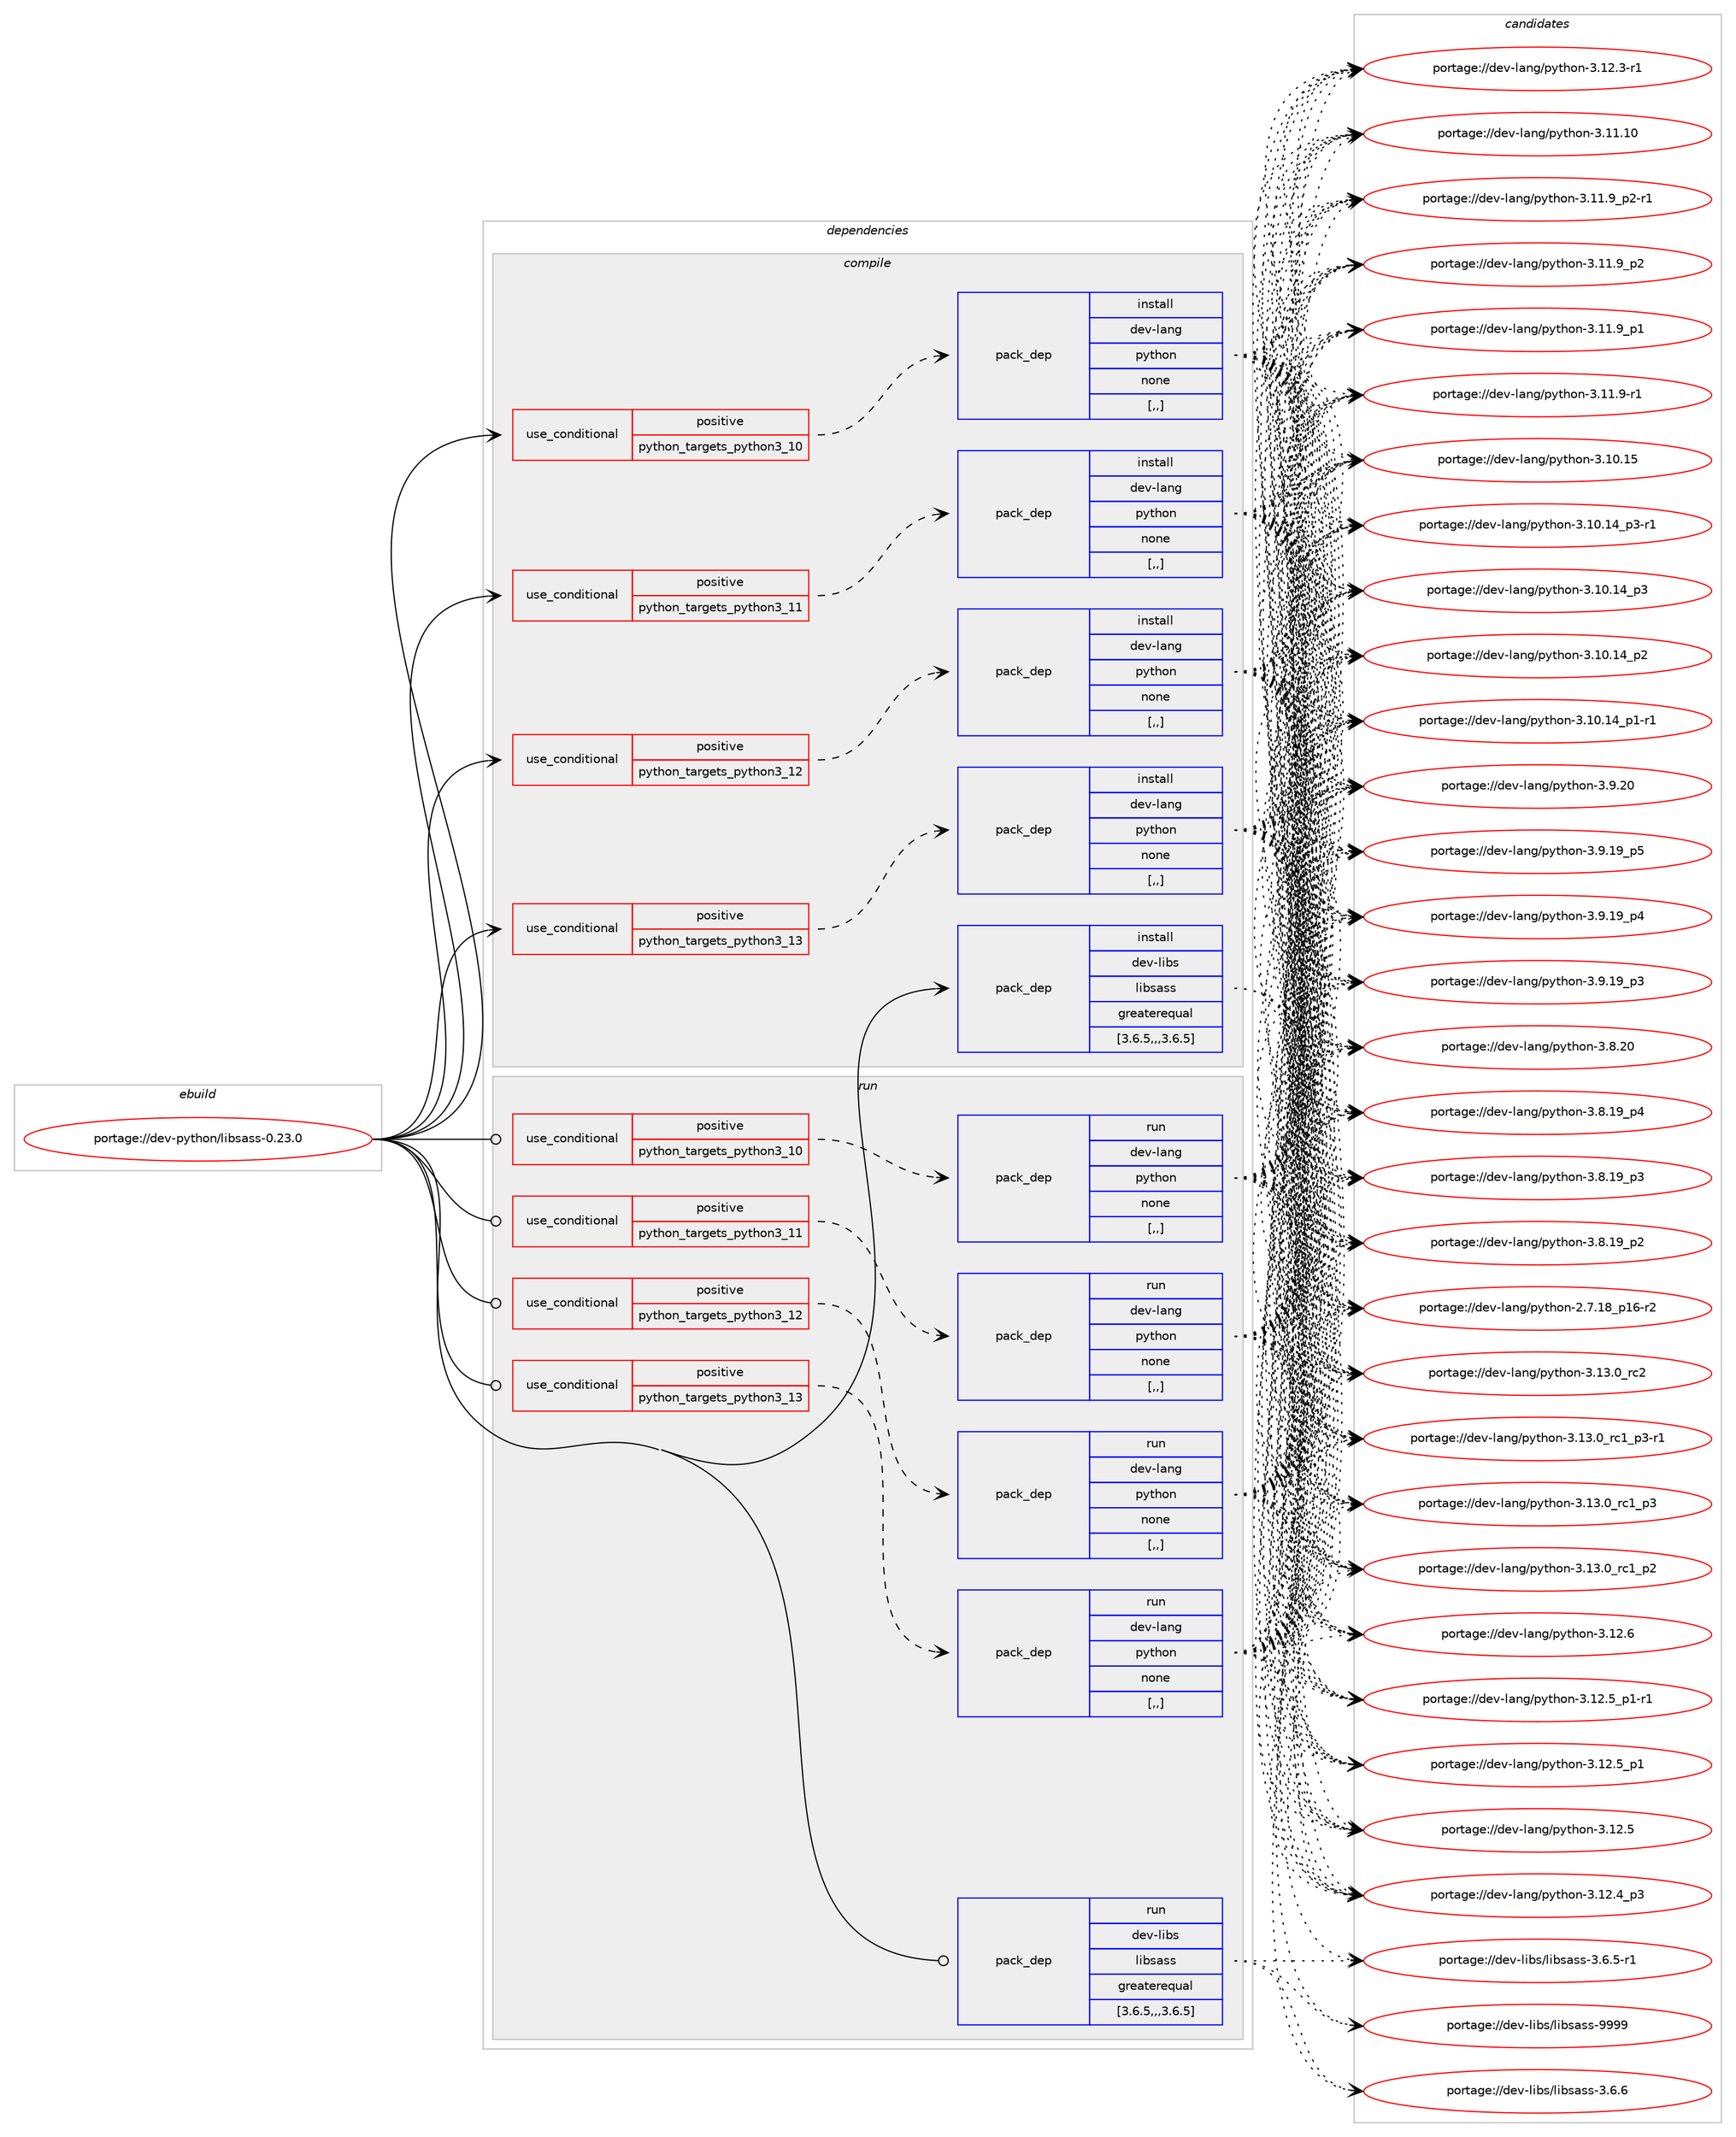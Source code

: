 digraph prolog {

# *************
# Graph options
# *************

newrank=true;
concentrate=true;
compound=true;
graph [rankdir=LR,fontname=Helvetica,fontsize=10,ranksep=1.5];#, ranksep=2.5, nodesep=0.2];
edge  [arrowhead=vee];
node  [fontname=Helvetica,fontsize=10];

# **********
# The ebuild
# **********

subgraph cluster_leftcol {
color=gray;
label=<<i>ebuild</i>>;
id [label="portage://dev-python/libsass-0.23.0", color=red, width=4, href="../dev-python/libsass-0.23.0.svg"];
}

# ****************
# The dependencies
# ****************

subgraph cluster_midcol {
color=gray;
label=<<i>dependencies</i>>;
subgraph cluster_compile {
fillcolor="#eeeeee";
style=filled;
label=<<i>compile</i>>;
subgraph cond164585 {
dependency644291 [label=<<TABLE BORDER="0" CELLBORDER="1" CELLSPACING="0" CELLPADDING="4"><TR><TD ROWSPAN="3" CELLPADDING="10">use_conditional</TD></TR><TR><TD>positive</TD></TR><TR><TD>python_targets_python3_10</TD></TR></TABLE>>, shape=none, color=red];
subgraph pack474887 {
dependency644292 [label=<<TABLE BORDER="0" CELLBORDER="1" CELLSPACING="0" CELLPADDING="4" WIDTH="220"><TR><TD ROWSPAN="6" CELLPADDING="30">pack_dep</TD></TR><TR><TD WIDTH="110">install</TD></TR><TR><TD>dev-lang</TD></TR><TR><TD>python</TD></TR><TR><TD>none</TD></TR><TR><TD>[,,]</TD></TR></TABLE>>, shape=none, color=blue];
}
dependency644291:e -> dependency644292:w [weight=20,style="dashed",arrowhead="vee"];
}
id:e -> dependency644291:w [weight=20,style="solid",arrowhead="vee"];
subgraph cond164586 {
dependency644293 [label=<<TABLE BORDER="0" CELLBORDER="1" CELLSPACING="0" CELLPADDING="4"><TR><TD ROWSPAN="3" CELLPADDING="10">use_conditional</TD></TR><TR><TD>positive</TD></TR><TR><TD>python_targets_python3_11</TD></TR></TABLE>>, shape=none, color=red];
subgraph pack474888 {
dependency644294 [label=<<TABLE BORDER="0" CELLBORDER="1" CELLSPACING="0" CELLPADDING="4" WIDTH="220"><TR><TD ROWSPAN="6" CELLPADDING="30">pack_dep</TD></TR><TR><TD WIDTH="110">install</TD></TR><TR><TD>dev-lang</TD></TR><TR><TD>python</TD></TR><TR><TD>none</TD></TR><TR><TD>[,,]</TD></TR></TABLE>>, shape=none, color=blue];
}
dependency644293:e -> dependency644294:w [weight=20,style="dashed",arrowhead="vee"];
}
id:e -> dependency644293:w [weight=20,style="solid",arrowhead="vee"];
subgraph cond164587 {
dependency644295 [label=<<TABLE BORDER="0" CELLBORDER="1" CELLSPACING="0" CELLPADDING="4"><TR><TD ROWSPAN="3" CELLPADDING="10">use_conditional</TD></TR><TR><TD>positive</TD></TR><TR><TD>python_targets_python3_12</TD></TR></TABLE>>, shape=none, color=red];
subgraph pack474889 {
dependency644296 [label=<<TABLE BORDER="0" CELLBORDER="1" CELLSPACING="0" CELLPADDING="4" WIDTH="220"><TR><TD ROWSPAN="6" CELLPADDING="30">pack_dep</TD></TR><TR><TD WIDTH="110">install</TD></TR><TR><TD>dev-lang</TD></TR><TR><TD>python</TD></TR><TR><TD>none</TD></TR><TR><TD>[,,]</TD></TR></TABLE>>, shape=none, color=blue];
}
dependency644295:e -> dependency644296:w [weight=20,style="dashed",arrowhead="vee"];
}
id:e -> dependency644295:w [weight=20,style="solid",arrowhead="vee"];
subgraph cond164588 {
dependency644297 [label=<<TABLE BORDER="0" CELLBORDER="1" CELLSPACING="0" CELLPADDING="4"><TR><TD ROWSPAN="3" CELLPADDING="10">use_conditional</TD></TR><TR><TD>positive</TD></TR><TR><TD>python_targets_python3_13</TD></TR></TABLE>>, shape=none, color=red];
subgraph pack474890 {
dependency644298 [label=<<TABLE BORDER="0" CELLBORDER="1" CELLSPACING="0" CELLPADDING="4" WIDTH="220"><TR><TD ROWSPAN="6" CELLPADDING="30">pack_dep</TD></TR><TR><TD WIDTH="110">install</TD></TR><TR><TD>dev-lang</TD></TR><TR><TD>python</TD></TR><TR><TD>none</TD></TR><TR><TD>[,,]</TD></TR></TABLE>>, shape=none, color=blue];
}
dependency644297:e -> dependency644298:w [weight=20,style="dashed",arrowhead="vee"];
}
id:e -> dependency644297:w [weight=20,style="solid",arrowhead="vee"];
subgraph pack474891 {
dependency644299 [label=<<TABLE BORDER="0" CELLBORDER="1" CELLSPACING="0" CELLPADDING="4" WIDTH="220"><TR><TD ROWSPAN="6" CELLPADDING="30">pack_dep</TD></TR><TR><TD WIDTH="110">install</TD></TR><TR><TD>dev-libs</TD></TR><TR><TD>libsass</TD></TR><TR><TD>greaterequal</TD></TR><TR><TD>[3.6.5,,,3.6.5]</TD></TR></TABLE>>, shape=none, color=blue];
}
id:e -> dependency644299:w [weight=20,style="solid",arrowhead="vee"];
}
subgraph cluster_compileandrun {
fillcolor="#eeeeee";
style=filled;
label=<<i>compile and run</i>>;
}
subgraph cluster_run {
fillcolor="#eeeeee";
style=filled;
label=<<i>run</i>>;
subgraph cond164589 {
dependency644300 [label=<<TABLE BORDER="0" CELLBORDER="1" CELLSPACING="0" CELLPADDING="4"><TR><TD ROWSPAN="3" CELLPADDING="10">use_conditional</TD></TR><TR><TD>positive</TD></TR><TR><TD>python_targets_python3_10</TD></TR></TABLE>>, shape=none, color=red];
subgraph pack474892 {
dependency644301 [label=<<TABLE BORDER="0" CELLBORDER="1" CELLSPACING="0" CELLPADDING="4" WIDTH="220"><TR><TD ROWSPAN="6" CELLPADDING="30">pack_dep</TD></TR><TR><TD WIDTH="110">run</TD></TR><TR><TD>dev-lang</TD></TR><TR><TD>python</TD></TR><TR><TD>none</TD></TR><TR><TD>[,,]</TD></TR></TABLE>>, shape=none, color=blue];
}
dependency644300:e -> dependency644301:w [weight=20,style="dashed",arrowhead="vee"];
}
id:e -> dependency644300:w [weight=20,style="solid",arrowhead="odot"];
subgraph cond164590 {
dependency644302 [label=<<TABLE BORDER="0" CELLBORDER="1" CELLSPACING="0" CELLPADDING="4"><TR><TD ROWSPAN="3" CELLPADDING="10">use_conditional</TD></TR><TR><TD>positive</TD></TR><TR><TD>python_targets_python3_11</TD></TR></TABLE>>, shape=none, color=red];
subgraph pack474893 {
dependency644303 [label=<<TABLE BORDER="0" CELLBORDER="1" CELLSPACING="0" CELLPADDING="4" WIDTH="220"><TR><TD ROWSPAN="6" CELLPADDING="30">pack_dep</TD></TR><TR><TD WIDTH="110">run</TD></TR><TR><TD>dev-lang</TD></TR><TR><TD>python</TD></TR><TR><TD>none</TD></TR><TR><TD>[,,]</TD></TR></TABLE>>, shape=none, color=blue];
}
dependency644302:e -> dependency644303:w [weight=20,style="dashed",arrowhead="vee"];
}
id:e -> dependency644302:w [weight=20,style="solid",arrowhead="odot"];
subgraph cond164591 {
dependency644304 [label=<<TABLE BORDER="0" CELLBORDER="1" CELLSPACING="0" CELLPADDING="4"><TR><TD ROWSPAN="3" CELLPADDING="10">use_conditional</TD></TR><TR><TD>positive</TD></TR><TR><TD>python_targets_python3_12</TD></TR></TABLE>>, shape=none, color=red];
subgraph pack474894 {
dependency644305 [label=<<TABLE BORDER="0" CELLBORDER="1" CELLSPACING="0" CELLPADDING="4" WIDTH="220"><TR><TD ROWSPAN="6" CELLPADDING="30">pack_dep</TD></TR><TR><TD WIDTH="110">run</TD></TR><TR><TD>dev-lang</TD></TR><TR><TD>python</TD></TR><TR><TD>none</TD></TR><TR><TD>[,,]</TD></TR></TABLE>>, shape=none, color=blue];
}
dependency644304:e -> dependency644305:w [weight=20,style="dashed",arrowhead="vee"];
}
id:e -> dependency644304:w [weight=20,style="solid",arrowhead="odot"];
subgraph cond164592 {
dependency644306 [label=<<TABLE BORDER="0" CELLBORDER="1" CELLSPACING="0" CELLPADDING="4"><TR><TD ROWSPAN="3" CELLPADDING="10">use_conditional</TD></TR><TR><TD>positive</TD></TR><TR><TD>python_targets_python3_13</TD></TR></TABLE>>, shape=none, color=red];
subgraph pack474895 {
dependency644307 [label=<<TABLE BORDER="0" CELLBORDER="1" CELLSPACING="0" CELLPADDING="4" WIDTH="220"><TR><TD ROWSPAN="6" CELLPADDING="30">pack_dep</TD></TR><TR><TD WIDTH="110">run</TD></TR><TR><TD>dev-lang</TD></TR><TR><TD>python</TD></TR><TR><TD>none</TD></TR><TR><TD>[,,]</TD></TR></TABLE>>, shape=none, color=blue];
}
dependency644306:e -> dependency644307:w [weight=20,style="dashed",arrowhead="vee"];
}
id:e -> dependency644306:w [weight=20,style="solid",arrowhead="odot"];
subgraph pack474896 {
dependency644308 [label=<<TABLE BORDER="0" CELLBORDER="1" CELLSPACING="0" CELLPADDING="4" WIDTH="220"><TR><TD ROWSPAN="6" CELLPADDING="30">pack_dep</TD></TR><TR><TD WIDTH="110">run</TD></TR><TR><TD>dev-libs</TD></TR><TR><TD>libsass</TD></TR><TR><TD>greaterequal</TD></TR><TR><TD>[3.6.5,,,3.6.5]</TD></TR></TABLE>>, shape=none, color=blue];
}
id:e -> dependency644308:w [weight=20,style="solid",arrowhead="odot"];
}
}

# **************
# The candidates
# **************

subgraph cluster_choices {
rank=same;
color=gray;
label=<<i>candidates</i>>;

subgraph choice474887 {
color=black;
nodesep=1;
choice10010111845108971101034711212111610411111045514649514648951149950 [label="portage://dev-lang/python-3.13.0_rc2", color=red, width=4,href="../dev-lang/python-3.13.0_rc2.svg"];
choice1001011184510897110103471121211161041111104551464951464895114994995112514511449 [label="portage://dev-lang/python-3.13.0_rc1_p3-r1", color=red, width=4,href="../dev-lang/python-3.13.0_rc1_p3-r1.svg"];
choice100101118451089711010347112121116104111110455146495146489511499499511251 [label="portage://dev-lang/python-3.13.0_rc1_p3", color=red, width=4,href="../dev-lang/python-3.13.0_rc1_p3.svg"];
choice100101118451089711010347112121116104111110455146495146489511499499511250 [label="portage://dev-lang/python-3.13.0_rc1_p2", color=red, width=4,href="../dev-lang/python-3.13.0_rc1_p2.svg"];
choice10010111845108971101034711212111610411111045514649504654 [label="portage://dev-lang/python-3.12.6", color=red, width=4,href="../dev-lang/python-3.12.6.svg"];
choice1001011184510897110103471121211161041111104551464950465395112494511449 [label="portage://dev-lang/python-3.12.5_p1-r1", color=red, width=4,href="../dev-lang/python-3.12.5_p1-r1.svg"];
choice100101118451089711010347112121116104111110455146495046539511249 [label="portage://dev-lang/python-3.12.5_p1", color=red, width=4,href="../dev-lang/python-3.12.5_p1.svg"];
choice10010111845108971101034711212111610411111045514649504653 [label="portage://dev-lang/python-3.12.5", color=red, width=4,href="../dev-lang/python-3.12.5.svg"];
choice100101118451089711010347112121116104111110455146495046529511251 [label="portage://dev-lang/python-3.12.4_p3", color=red, width=4,href="../dev-lang/python-3.12.4_p3.svg"];
choice100101118451089711010347112121116104111110455146495046514511449 [label="portage://dev-lang/python-3.12.3-r1", color=red, width=4,href="../dev-lang/python-3.12.3-r1.svg"];
choice1001011184510897110103471121211161041111104551464949464948 [label="portage://dev-lang/python-3.11.10", color=red, width=4,href="../dev-lang/python-3.11.10.svg"];
choice1001011184510897110103471121211161041111104551464949465795112504511449 [label="portage://dev-lang/python-3.11.9_p2-r1", color=red, width=4,href="../dev-lang/python-3.11.9_p2-r1.svg"];
choice100101118451089711010347112121116104111110455146494946579511250 [label="portage://dev-lang/python-3.11.9_p2", color=red, width=4,href="../dev-lang/python-3.11.9_p2.svg"];
choice100101118451089711010347112121116104111110455146494946579511249 [label="portage://dev-lang/python-3.11.9_p1", color=red, width=4,href="../dev-lang/python-3.11.9_p1.svg"];
choice100101118451089711010347112121116104111110455146494946574511449 [label="portage://dev-lang/python-3.11.9-r1", color=red, width=4,href="../dev-lang/python-3.11.9-r1.svg"];
choice1001011184510897110103471121211161041111104551464948464953 [label="portage://dev-lang/python-3.10.15", color=red, width=4,href="../dev-lang/python-3.10.15.svg"];
choice100101118451089711010347112121116104111110455146494846495295112514511449 [label="portage://dev-lang/python-3.10.14_p3-r1", color=red, width=4,href="../dev-lang/python-3.10.14_p3-r1.svg"];
choice10010111845108971101034711212111610411111045514649484649529511251 [label="portage://dev-lang/python-3.10.14_p3", color=red, width=4,href="../dev-lang/python-3.10.14_p3.svg"];
choice10010111845108971101034711212111610411111045514649484649529511250 [label="portage://dev-lang/python-3.10.14_p2", color=red, width=4,href="../dev-lang/python-3.10.14_p2.svg"];
choice100101118451089711010347112121116104111110455146494846495295112494511449 [label="portage://dev-lang/python-3.10.14_p1-r1", color=red, width=4,href="../dev-lang/python-3.10.14_p1-r1.svg"];
choice10010111845108971101034711212111610411111045514657465048 [label="portage://dev-lang/python-3.9.20", color=red, width=4,href="../dev-lang/python-3.9.20.svg"];
choice100101118451089711010347112121116104111110455146574649579511253 [label="portage://dev-lang/python-3.9.19_p5", color=red, width=4,href="../dev-lang/python-3.9.19_p5.svg"];
choice100101118451089711010347112121116104111110455146574649579511252 [label="portage://dev-lang/python-3.9.19_p4", color=red, width=4,href="../dev-lang/python-3.9.19_p4.svg"];
choice100101118451089711010347112121116104111110455146574649579511251 [label="portage://dev-lang/python-3.9.19_p3", color=red, width=4,href="../dev-lang/python-3.9.19_p3.svg"];
choice10010111845108971101034711212111610411111045514656465048 [label="portage://dev-lang/python-3.8.20", color=red, width=4,href="../dev-lang/python-3.8.20.svg"];
choice100101118451089711010347112121116104111110455146564649579511252 [label="portage://dev-lang/python-3.8.19_p4", color=red, width=4,href="../dev-lang/python-3.8.19_p4.svg"];
choice100101118451089711010347112121116104111110455146564649579511251 [label="portage://dev-lang/python-3.8.19_p3", color=red, width=4,href="../dev-lang/python-3.8.19_p3.svg"];
choice100101118451089711010347112121116104111110455146564649579511250 [label="portage://dev-lang/python-3.8.19_p2", color=red, width=4,href="../dev-lang/python-3.8.19_p2.svg"];
choice100101118451089711010347112121116104111110455046554649569511249544511450 [label="portage://dev-lang/python-2.7.18_p16-r2", color=red, width=4,href="../dev-lang/python-2.7.18_p16-r2.svg"];
dependency644292:e -> choice10010111845108971101034711212111610411111045514649514648951149950:w [style=dotted,weight="100"];
dependency644292:e -> choice1001011184510897110103471121211161041111104551464951464895114994995112514511449:w [style=dotted,weight="100"];
dependency644292:e -> choice100101118451089711010347112121116104111110455146495146489511499499511251:w [style=dotted,weight="100"];
dependency644292:e -> choice100101118451089711010347112121116104111110455146495146489511499499511250:w [style=dotted,weight="100"];
dependency644292:e -> choice10010111845108971101034711212111610411111045514649504654:w [style=dotted,weight="100"];
dependency644292:e -> choice1001011184510897110103471121211161041111104551464950465395112494511449:w [style=dotted,weight="100"];
dependency644292:e -> choice100101118451089711010347112121116104111110455146495046539511249:w [style=dotted,weight="100"];
dependency644292:e -> choice10010111845108971101034711212111610411111045514649504653:w [style=dotted,weight="100"];
dependency644292:e -> choice100101118451089711010347112121116104111110455146495046529511251:w [style=dotted,weight="100"];
dependency644292:e -> choice100101118451089711010347112121116104111110455146495046514511449:w [style=dotted,weight="100"];
dependency644292:e -> choice1001011184510897110103471121211161041111104551464949464948:w [style=dotted,weight="100"];
dependency644292:e -> choice1001011184510897110103471121211161041111104551464949465795112504511449:w [style=dotted,weight="100"];
dependency644292:e -> choice100101118451089711010347112121116104111110455146494946579511250:w [style=dotted,weight="100"];
dependency644292:e -> choice100101118451089711010347112121116104111110455146494946579511249:w [style=dotted,weight="100"];
dependency644292:e -> choice100101118451089711010347112121116104111110455146494946574511449:w [style=dotted,weight="100"];
dependency644292:e -> choice1001011184510897110103471121211161041111104551464948464953:w [style=dotted,weight="100"];
dependency644292:e -> choice100101118451089711010347112121116104111110455146494846495295112514511449:w [style=dotted,weight="100"];
dependency644292:e -> choice10010111845108971101034711212111610411111045514649484649529511251:w [style=dotted,weight="100"];
dependency644292:e -> choice10010111845108971101034711212111610411111045514649484649529511250:w [style=dotted,weight="100"];
dependency644292:e -> choice100101118451089711010347112121116104111110455146494846495295112494511449:w [style=dotted,weight="100"];
dependency644292:e -> choice10010111845108971101034711212111610411111045514657465048:w [style=dotted,weight="100"];
dependency644292:e -> choice100101118451089711010347112121116104111110455146574649579511253:w [style=dotted,weight="100"];
dependency644292:e -> choice100101118451089711010347112121116104111110455146574649579511252:w [style=dotted,weight="100"];
dependency644292:e -> choice100101118451089711010347112121116104111110455146574649579511251:w [style=dotted,weight="100"];
dependency644292:e -> choice10010111845108971101034711212111610411111045514656465048:w [style=dotted,weight="100"];
dependency644292:e -> choice100101118451089711010347112121116104111110455146564649579511252:w [style=dotted,weight="100"];
dependency644292:e -> choice100101118451089711010347112121116104111110455146564649579511251:w [style=dotted,weight="100"];
dependency644292:e -> choice100101118451089711010347112121116104111110455146564649579511250:w [style=dotted,weight="100"];
dependency644292:e -> choice100101118451089711010347112121116104111110455046554649569511249544511450:w [style=dotted,weight="100"];
}
subgraph choice474888 {
color=black;
nodesep=1;
choice10010111845108971101034711212111610411111045514649514648951149950 [label="portage://dev-lang/python-3.13.0_rc2", color=red, width=4,href="../dev-lang/python-3.13.0_rc2.svg"];
choice1001011184510897110103471121211161041111104551464951464895114994995112514511449 [label="portage://dev-lang/python-3.13.0_rc1_p3-r1", color=red, width=4,href="../dev-lang/python-3.13.0_rc1_p3-r1.svg"];
choice100101118451089711010347112121116104111110455146495146489511499499511251 [label="portage://dev-lang/python-3.13.0_rc1_p3", color=red, width=4,href="../dev-lang/python-3.13.0_rc1_p3.svg"];
choice100101118451089711010347112121116104111110455146495146489511499499511250 [label="portage://dev-lang/python-3.13.0_rc1_p2", color=red, width=4,href="../dev-lang/python-3.13.0_rc1_p2.svg"];
choice10010111845108971101034711212111610411111045514649504654 [label="portage://dev-lang/python-3.12.6", color=red, width=4,href="../dev-lang/python-3.12.6.svg"];
choice1001011184510897110103471121211161041111104551464950465395112494511449 [label="portage://dev-lang/python-3.12.5_p1-r1", color=red, width=4,href="../dev-lang/python-3.12.5_p1-r1.svg"];
choice100101118451089711010347112121116104111110455146495046539511249 [label="portage://dev-lang/python-3.12.5_p1", color=red, width=4,href="../dev-lang/python-3.12.5_p1.svg"];
choice10010111845108971101034711212111610411111045514649504653 [label="portage://dev-lang/python-3.12.5", color=red, width=4,href="../dev-lang/python-3.12.5.svg"];
choice100101118451089711010347112121116104111110455146495046529511251 [label="portage://dev-lang/python-3.12.4_p3", color=red, width=4,href="../dev-lang/python-3.12.4_p3.svg"];
choice100101118451089711010347112121116104111110455146495046514511449 [label="portage://dev-lang/python-3.12.3-r1", color=red, width=4,href="../dev-lang/python-3.12.3-r1.svg"];
choice1001011184510897110103471121211161041111104551464949464948 [label="portage://dev-lang/python-3.11.10", color=red, width=4,href="../dev-lang/python-3.11.10.svg"];
choice1001011184510897110103471121211161041111104551464949465795112504511449 [label="portage://dev-lang/python-3.11.9_p2-r1", color=red, width=4,href="../dev-lang/python-3.11.9_p2-r1.svg"];
choice100101118451089711010347112121116104111110455146494946579511250 [label="portage://dev-lang/python-3.11.9_p2", color=red, width=4,href="../dev-lang/python-3.11.9_p2.svg"];
choice100101118451089711010347112121116104111110455146494946579511249 [label="portage://dev-lang/python-3.11.9_p1", color=red, width=4,href="../dev-lang/python-3.11.9_p1.svg"];
choice100101118451089711010347112121116104111110455146494946574511449 [label="portage://dev-lang/python-3.11.9-r1", color=red, width=4,href="../dev-lang/python-3.11.9-r1.svg"];
choice1001011184510897110103471121211161041111104551464948464953 [label="portage://dev-lang/python-3.10.15", color=red, width=4,href="../dev-lang/python-3.10.15.svg"];
choice100101118451089711010347112121116104111110455146494846495295112514511449 [label="portage://dev-lang/python-3.10.14_p3-r1", color=red, width=4,href="../dev-lang/python-3.10.14_p3-r1.svg"];
choice10010111845108971101034711212111610411111045514649484649529511251 [label="portage://dev-lang/python-3.10.14_p3", color=red, width=4,href="../dev-lang/python-3.10.14_p3.svg"];
choice10010111845108971101034711212111610411111045514649484649529511250 [label="portage://dev-lang/python-3.10.14_p2", color=red, width=4,href="../dev-lang/python-3.10.14_p2.svg"];
choice100101118451089711010347112121116104111110455146494846495295112494511449 [label="portage://dev-lang/python-3.10.14_p1-r1", color=red, width=4,href="../dev-lang/python-3.10.14_p1-r1.svg"];
choice10010111845108971101034711212111610411111045514657465048 [label="portage://dev-lang/python-3.9.20", color=red, width=4,href="../dev-lang/python-3.9.20.svg"];
choice100101118451089711010347112121116104111110455146574649579511253 [label="portage://dev-lang/python-3.9.19_p5", color=red, width=4,href="../dev-lang/python-3.9.19_p5.svg"];
choice100101118451089711010347112121116104111110455146574649579511252 [label="portage://dev-lang/python-3.9.19_p4", color=red, width=4,href="../dev-lang/python-3.9.19_p4.svg"];
choice100101118451089711010347112121116104111110455146574649579511251 [label="portage://dev-lang/python-3.9.19_p3", color=red, width=4,href="../dev-lang/python-3.9.19_p3.svg"];
choice10010111845108971101034711212111610411111045514656465048 [label="portage://dev-lang/python-3.8.20", color=red, width=4,href="../dev-lang/python-3.8.20.svg"];
choice100101118451089711010347112121116104111110455146564649579511252 [label="portage://dev-lang/python-3.8.19_p4", color=red, width=4,href="../dev-lang/python-3.8.19_p4.svg"];
choice100101118451089711010347112121116104111110455146564649579511251 [label="portage://dev-lang/python-3.8.19_p3", color=red, width=4,href="../dev-lang/python-3.8.19_p3.svg"];
choice100101118451089711010347112121116104111110455146564649579511250 [label="portage://dev-lang/python-3.8.19_p2", color=red, width=4,href="../dev-lang/python-3.8.19_p2.svg"];
choice100101118451089711010347112121116104111110455046554649569511249544511450 [label="portage://dev-lang/python-2.7.18_p16-r2", color=red, width=4,href="../dev-lang/python-2.7.18_p16-r2.svg"];
dependency644294:e -> choice10010111845108971101034711212111610411111045514649514648951149950:w [style=dotted,weight="100"];
dependency644294:e -> choice1001011184510897110103471121211161041111104551464951464895114994995112514511449:w [style=dotted,weight="100"];
dependency644294:e -> choice100101118451089711010347112121116104111110455146495146489511499499511251:w [style=dotted,weight="100"];
dependency644294:e -> choice100101118451089711010347112121116104111110455146495146489511499499511250:w [style=dotted,weight="100"];
dependency644294:e -> choice10010111845108971101034711212111610411111045514649504654:w [style=dotted,weight="100"];
dependency644294:e -> choice1001011184510897110103471121211161041111104551464950465395112494511449:w [style=dotted,weight="100"];
dependency644294:e -> choice100101118451089711010347112121116104111110455146495046539511249:w [style=dotted,weight="100"];
dependency644294:e -> choice10010111845108971101034711212111610411111045514649504653:w [style=dotted,weight="100"];
dependency644294:e -> choice100101118451089711010347112121116104111110455146495046529511251:w [style=dotted,weight="100"];
dependency644294:e -> choice100101118451089711010347112121116104111110455146495046514511449:w [style=dotted,weight="100"];
dependency644294:e -> choice1001011184510897110103471121211161041111104551464949464948:w [style=dotted,weight="100"];
dependency644294:e -> choice1001011184510897110103471121211161041111104551464949465795112504511449:w [style=dotted,weight="100"];
dependency644294:e -> choice100101118451089711010347112121116104111110455146494946579511250:w [style=dotted,weight="100"];
dependency644294:e -> choice100101118451089711010347112121116104111110455146494946579511249:w [style=dotted,weight="100"];
dependency644294:e -> choice100101118451089711010347112121116104111110455146494946574511449:w [style=dotted,weight="100"];
dependency644294:e -> choice1001011184510897110103471121211161041111104551464948464953:w [style=dotted,weight="100"];
dependency644294:e -> choice100101118451089711010347112121116104111110455146494846495295112514511449:w [style=dotted,weight="100"];
dependency644294:e -> choice10010111845108971101034711212111610411111045514649484649529511251:w [style=dotted,weight="100"];
dependency644294:e -> choice10010111845108971101034711212111610411111045514649484649529511250:w [style=dotted,weight="100"];
dependency644294:e -> choice100101118451089711010347112121116104111110455146494846495295112494511449:w [style=dotted,weight="100"];
dependency644294:e -> choice10010111845108971101034711212111610411111045514657465048:w [style=dotted,weight="100"];
dependency644294:e -> choice100101118451089711010347112121116104111110455146574649579511253:w [style=dotted,weight="100"];
dependency644294:e -> choice100101118451089711010347112121116104111110455146574649579511252:w [style=dotted,weight="100"];
dependency644294:e -> choice100101118451089711010347112121116104111110455146574649579511251:w [style=dotted,weight="100"];
dependency644294:e -> choice10010111845108971101034711212111610411111045514656465048:w [style=dotted,weight="100"];
dependency644294:e -> choice100101118451089711010347112121116104111110455146564649579511252:w [style=dotted,weight="100"];
dependency644294:e -> choice100101118451089711010347112121116104111110455146564649579511251:w [style=dotted,weight="100"];
dependency644294:e -> choice100101118451089711010347112121116104111110455146564649579511250:w [style=dotted,weight="100"];
dependency644294:e -> choice100101118451089711010347112121116104111110455046554649569511249544511450:w [style=dotted,weight="100"];
}
subgraph choice474889 {
color=black;
nodesep=1;
choice10010111845108971101034711212111610411111045514649514648951149950 [label="portage://dev-lang/python-3.13.0_rc2", color=red, width=4,href="../dev-lang/python-3.13.0_rc2.svg"];
choice1001011184510897110103471121211161041111104551464951464895114994995112514511449 [label="portage://dev-lang/python-3.13.0_rc1_p3-r1", color=red, width=4,href="../dev-lang/python-3.13.0_rc1_p3-r1.svg"];
choice100101118451089711010347112121116104111110455146495146489511499499511251 [label="portage://dev-lang/python-3.13.0_rc1_p3", color=red, width=4,href="../dev-lang/python-3.13.0_rc1_p3.svg"];
choice100101118451089711010347112121116104111110455146495146489511499499511250 [label="portage://dev-lang/python-3.13.0_rc1_p2", color=red, width=4,href="../dev-lang/python-3.13.0_rc1_p2.svg"];
choice10010111845108971101034711212111610411111045514649504654 [label="portage://dev-lang/python-3.12.6", color=red, width=4,href="../dev-lang/python-3.12.6.svg"];
choice1001011184510897110103471121211161041111104551464950465395112494511449 [label="portage://dev-lang/python-3.12.5_p1-r1", color=red, width=4,href="../dev-lang/python-3.12.5_p1-r1.svg"];
choice100101118451089711010347112121116104111110455146495046539511249 [label="portage://dev-lang/python-3.12.5_p1", color=red, width=4,href="../dev-lang/python-3.12.5_p1.svg"];
choice10010111845108971101034711212111610411111045514649504653 [label="portage://dev-lang/python-3.12.5", color=red, width=4,href="../dev-lang/python-3.12.5.svg"];
choice100101118451089711010347112121116104111110455146495046529511251 [label="portage://dev-lang/python-3.12.4_p3", color=red, width=4,href="../dev-lang/python-3.12.4_p3.svg"];
choice100101118451089711010347112121116104111110455146495046514511449 [label="portage://dev-lang/python-3.12.3-r1", color=red, width=4,href="../dev-lang/python-3.12.3-r1.svg"];
choice1001011184510897110103471121211161041111104551464949464948 [label="portage://dev-lang/python-3.11.10", color=red, width=4,href="../dev-lang/python-3.11.10.svg"];
choice1001011184510897110103471121211161041111104551464949465795112504511449 [label="portage://dev-lang/python-3.11.9_p2-r1", color=red, width=4,href="../dev-lang/python-3.11.9_p2-r1.svg"];
choice100101118451089711010347112121116104111110455146494946579511250 [label="portage://dev-lang/python-3.11.9_p2", color=red, width=4,href="../dev-lang/python-3.11.9_p2.svg"];
choice100101118451089711010347112121116104111110455146494946579511249 [label="portage://dev-lang/python-3.11.9_p1", color=red, width=4,href="../dev-lang/python-3.11.9_p1.svg"];
choice100101118451089711010347112121116104111110455146494946574511449 [label="portage://dev-lang/python-3.11.9-r1", color=red, width=4,href="../dev-lang/python-3.11.9-r1.svg"];
choice1001011184510897110103471121211161041111104551464948464953 [label="portage://dev-lang/python-3.10.15", color=red, width=4,href="../dev-lang/python-3.10.15.svg"];
choice100101118451089711010347112121116104111110455146494846495295112514511449 [label="portage://dev-lang/python-3.10.14_p3-r1", color=red, width=4,href="../dev-lang/python-3.10.14_p3-r1.svg"];
choice10010111845108971101034711212111610411111045514649484649529511251 [label="portage://dev-lang/python-3.10.14_p3", color=red, width=4,href="../dev-lang/python-3.10.14_p3.svg"];
choice10010111845108971101034711212111610411111045514649484649529511250 [label="portage://dev-lang/python-3.10.14_p2", color=red, width=4,href="../dev-lang/python-3.10.14_p2.svg"];
choice100101118451089711010347112121116104111110455146494846495295112494511449 [label="portage://dev-lang/python-3.10.14_p1-r1", color=red, width=4,href="../dev-lang/python-3.10.14_p1-r1.svg"];
choice10010111845108971101034711212111610411111045514657465048 [label="portage://dev-lang/python-3.9.20", color=red, width=4,href="../dev-lang/python-3.9.20.svg"];
choice100101118451089711010347112121116104111110455146574649579511253 [label="portage://dev-lang/python-3.9.19_p5", color=red, width=4,href="../dev-lang/python-3.9.19_p5.svg"];
choice100101118451089711010347112121116104111110455146574649579511252 [label="portage://dev-lang/python-3.9.19_p4", color=red, width=4,href="../dev-lang/python-3.9.19_p4.svg"];
choice100101118451089711010347112121116104111110455146574649579511251 [label="portage://dev-lang/python-3.9.19_p3", color=red, width=4,href="../dev-lang/python-3.9.19_p3.svg"];
choice10010111845108971101034711212111610411111045514656465048 [label="portage://dev-lang/python-3.8.20", color=red, width=4,href="../dev-lang/python-3.8.20.svg"];
choice100101118451089711010347112121116104111110455146564649579511252 [label="portage://dev-lang/python-3.8.19_p4", color=red, width=4,href="../dev-lang/python-3.8.19_p4.svg"];
choice100101118451089711010347112121116104111110455146564649579511251 [label="portage://dev-lang/python-3.8.19_p3", color=red, width=4,href="../dev-lang/python-3.8.19_p3.svg"];
choice100101118451089711010347112121116104111110455146564649579511250 [label="portage://dev-lang/python-3.8.19_p2", color=red, width=4,href="../dev-lang/python-3.8.19_p2.svg"];
choice100101118451089711010347112121116104111110455046554649569511249544511450 [label="portage://dev-lang/python-2.7.18_p16-r2", color=red, width=4,href="../dev-lang/python-2.7.18_p16-r2.svg"];
dependency644296:e -> choice10010111845108971101034711212111610411111045514649514648951149950:w [style=dotted,weight="100"];
dependency644296:e -> choice1001011184510897110103471121211161041111104551464951464895114994995112514511449:w [style=dotted,weight="100"];
dependency644296:e -> choice100101118451089711010347112121116104111110455146495146489511499499511251:w [style=dotted,weight="100"];
dependency644296:e -> choice100101118451089711010347112121116104111110455146495146489511499499511250:w [style=dotted,weight="100"];
dependency644296:e -> choice10010111845108971101034711212111610411111045514649504654:w [style=dotted,weight="100"];
dependency644296:e -> choice1001011184510897110103471121211161041111104551464950465395112494511449:w [style=dotted,weight="100"];
dependency644296:e -> choice100101118451089711010347112121116104111110455146495046539511249:w [style=dotted,weight="100"];
dependency644296:e -> choice10010111845108971101034711212111610411111045514649504653:w [style=dotted,weight="100"];
dependency644296:e -> choice100101118451089711010347112121116104111110455146495046529511251:w [style=dotted,weight="100"];
dependency644296:e -> choice100101118451089711010347112121116104111110455146495046514511449:w [style=dotted,weight="100"];
dependency644296:e -> choice1001011184510897110103471121211161041111104551464949464948:w [style=dotted,weight="100"];
dependency644296:e -> choice1001011184510897110103471121211161041111104551464949465795112504511449:w [style=dotted,weight="100"];
dependency644296:e -> choice100101118451089711010347112121116104111110455146494946579511250:w [style=dotted,weight="100"];
dependency644296:e -> choice100101118451089711010347112121116104111110455146494946579511249:w [style=dotted,weight="100"];
dependency644296:e -> choice100101118451089711010347112121116104111110455146494946574511449:w [style=dotted,weight="100"];
dependency644296:e -> choice1001011184510897110103471121211161041111104551464948464953:w [style=dotted,weight="100"];
dependency644296:e -> choice100101118451089711010347112121116104111110455146494846495295112514511449:w [style=dotted,weight="100"];
dependency644296:e -> choice10010111845108971101034711212111610411111045514649484649529511251:w [style=dotted,weight="100"];
dependency644296:e -> choice10010111845108971101034711212111610411111045514649484649529511250:w [style=dotted,weight="100"];
dependency644296:e -> choice100101118451089711010347112121116104111110455146494846495295112494511449:w [style=dotted,weight="100"];
dependency644296:e -> choice10010111845108971101034711212111610411111045514657465048:w [style=dotted,weight="100"];
dependency644296:e -> choice100101118451089711010347112121116104111110455146574649579511253:w [style=dotted,weight="100"];
dependency644296:e -> choice100101118451089711010347112121116104111110455146574649579511252:w [style=dotted,weight="100"];
dependency644296:e -> choice100101118451089711010347112121116104111110455146574649579511251:w [style=dotted,weight="100"];
dependency644296:e -> choice10010111845108971101034711212111610411111045514656465048:w [style=dotted,weight="100"];
dependency644296:e -> choice100101118451089711010347112121116104111110455146564649579511252:w [style=dotted,weight="100"];
dependency644296:e -> choice100101118451089711010347112121116104111110455146564649579511251:w [style=dotted,weight="100"];
dependency644296:e -> choice100101118451089711010347112121116104111110455146564649579511250:w [style=dotted,weight="100"];
dependency644296:e -> choice100101118451089711010347112121116104111110455046554649569511249544511450:w [style=dotted,weight="100"];
}
subgraph choice474890 {
color=black;
nodesep=1;
choice10010111845108971101034711212111610411111045514649514648951149950 [label="portage://dev-lang/python-3.13.0_rc2", color=red, width=4,href="../dev-lang/python-3.13.0_rc2.svg"];
choice1001011184510897110103471121211161041111104551464951464895114994995112514511449 [label="portage://dev-lang/python-3.13.0_rc1_p3-r1", color=red, width=4,href="../dev-lang/python-3.13.0_rc1_p3-r1.svg"];
choice100101118451089711010347112121116104111110455146495146489511499499511251 [label="portage://dev-lang/python-3.13.0_rc1_p3", color=red, width=4,href="../dev-lang/python-3.13.0_rc1_p3.svg"];
choice100101118451089711010347112121116104111110455146495146489511499499511250 [label="portage://dev-lang/python-3.13.0_rc1_p2", color=red, width=4,href="../dev-lang/python-3.13.0_rc1_p2.svg"];
choice10010111845108971101034711212111610411111045514649504654 [label="portage://dev-lang/python-3.12.6", color=red, width=4,href="../dev-lang/python-3.12.6.svg"];
choice1001011184510897110103471121211161041111104551464950465395112494511449 [label="portage://dev-lang/python-3.12.5_p1-r1", color=red, width=4,href="../dev-lang/python-3.12.5_p1-r1.svg"];
choice100101118451089711010347112121116104111110455146495046539511249 [label="portage://dev-lang/python-3.12.5_p1", color=red, width=4,href="../dev-lang/python-3.12.5_p1.svg"];
choice10010111845108971101034711212111610411111045514649504653 [label="portage://dev-lang/python-3.12.5", color=red, width=4,href="../dev-lang/python-3.12.5.svg"];
choice100101118451089711010347112121116104111110455146495046529511251 [label="portage://dev-lang/python-3.12.4_p3", color=red, width=4,href="../dev-lang/python-3.12.4_p3.svg"];
choice100101118451089711010347112121116104111110455146495046514511449 [label="portage://dev-lang/python-3.12.3-r1", color=red, width=4,href="../dev-lang/python-3.12.3-r1.svg"];
choice1001011184510897110103471121211161041111104551464949464948 [label="portage://dev-lang/python-3.11.10", color=red, width=4,href="../dev-lang/python-3.11.10.svg"];
choice1001011184510897110103471121211161041111104551464949465795112504511449 [label="portage://dev-lang/python-3.11.9_p2-r1", color=red, width=4,href="../dev-lang/python-3.11.9_p2-r1.svg"];
choice100101118451089711010347112121116104111110455146494946579511250 [label="portage://dev-lang/python-3.11.9_p2", color=red, width=4,href="../dev-lang/python-3.11.9_p2.svg"];
choice100101118451089711010347112121116104111110455146494946579511249 [label="portage://dev-lang/python-3.11.9_p1", color=red, width=4,href="../dev-lang/python-3.11.9_p1.svg"];
choice100101118451089711010347112121116104111110455146494946574511449 [label="portage://dev-lang/python-3.11.9-r1", color=red, width=4,href="../dev-lang/python-3.11.9-r1.svg"];
choice1001011184510897110103471121211161041111104551464948464953 [label="portage://dev-lang/python-3.10.15", color=red, width=4,href="../dev-lang/python-3.10.15.svg"];
choice100101118451089711010347112121116104111110455146494846495295112514511449 [label="portage://dev-lang/python-3.10.14_p3-r1", color=red, width=4,href="../dev-lang/python-3.10.14_p3-r1.svg"];
choice10010111845108971101034711212111610411111045514649484649529511251 [label="portage://dev-lang/python-3.10.14_p3", color=red, width=4,href="../dev-lang/python-3.10.14_p3.svg"];
choice10010111845108971101034711212111610411111045514649484649529511250 [label="portage://dev-lang/python-3.10.14_p2", color=red, width=4,href="../dev-lang/python-3.10.14_p2.svg"];
choice100101118451089711010347112121116104111110455146494846495295112494511449 [label="portage://dev-lang/python-3.10.14_p1-r1", color=red, width=4,href="../dev-lang/python-3.10.14_p1-r1.svg"];
choice10010111845108971101034711212111610411111045514657465048 [label="portage://dev-lang/python-3.9.20", color=red, width=4,href="../dev-lang/python-3.9.20.svg"];
choice100101118451089711010347112121116104111110455146574649579511253 [label="portage://dev-lang/python-3.9.19_p5", color=red, width=4,href="../dev-lang/python-3.9.19_p5.svg"];
choice100101118451089711010347112121116104111110455146574649579511252 [label="portage://dev-lang/python-3.9.19_p4", color=red, width=4,href="../dev-lang/python-3.9.19_p4.svg"];
choice100101118451089711010347112121116104111110455146574649579511251 [label="portage://dev-lang/python-3.9.19_p3", color=red, width=4,href="../dev-lang/python-3.9.19_p3.svg"];
choice10010111845108971101034711212111610411111045514656465048 [label="portage://dev-lang/python-3.8.20", color=red, width=4,href="../dev-lang/python-3.8.20.svg"];
choice100101118451089711010347112121116104111110455146564649579511252 [label="portage://dev-lang/python-3.8.19_p4", color=red, width=4,href="../dev-lang/python-3.8.19_p4.svg"];
choice100101118451089711010347112121116104111110455146564649579511251 [label="portage://dev-lang/python-3.8.19_p3", color=red, width=4,href="../dev-lang/python-3.8.19_p3.svg"];
choice100101118451089711010347112121116104111110455146564649579511250 [label="portage://dev-lang/python-3.8.19_p2", color=red, width=4,href="../dev-lang/python-3.8.19_p2.svg"];
choice100101118451089711010347112121116104111110455046554649569511249544511450 [label="portage://dev-lang/python-2.7.18_p16-r2", color=red, width=4,href="../dev-lang/python-2.7.18_p16-r2.svg"];
dependency644298:e -> choice10010111845108971101034711212111610411111045514649514648951149950:w [style=dotted,weight="100"];
dependency644298:e -> choice1001011184510897110103471121211161041111104551464951464895114994995112514511449:w [style=dotted,weight="100"];
dependency644298:e -> choice100101118451089711010347112121116104111110455146495146489511499499511251:w [style=dotted,weight="100"];
dependency644298:e -> choice100101118451089711010347112121116104111110455146495146489511499499511250:w [style=dotted,weight="100"];
dependency644298:e -> choice10010111845108971101034711212111610411111045514649504654:w [style=dotted,weight="100"];
dependency644298:e -> choice1001011184510897110103471121211161041111104551464950465395112494511449:w [style=dotted,weight="100"];
dependency644298:e -> choice100101118451089711010347112121116104111110455146495046539511249:w [style=dotted,weight="100"];
dependency644298:e -> choice10010111845108971101034711212111610411111045514649504653:w [style=dotted,weight="100"];
dependency644298:e -> choice100101118451089711010347112121116104111110455146495046529511251:w [style=dotted,weight="100"];
dependency644298:e -> choice100101118451089711010347112121116104111110455146495046514511449:w [style=dotted,weight="100"];
dependency644298:e -> choice1001011184510897110103471121211161041111104551464949464948:w [style=dotted,weight="100"];
dependency644298:e -> choice1001011184510897110103471121211161041111104551464949465795112504511449:w [style=dotted,weight="100"];
dependency644298:e -> choice100101118451089711010347112121116104111110455146494946579511250:w [style=dotted,weight="100"];
dependency644298:e -> choice100101118451089711010347112121116104111110455146494946579511249:w [style=dotted,weight="100"];
dependency644298:e -> choice100101118451089711010347112121116104111110455146494946574511449:w [style=dotted,weight="100"];
dependency644298:e -> choice1001011184510897110103471121211161041111104551464948464953:w [style=dotted,weight="100"];
dependency644298:e -> choice100101118451089711010347112121116104111110455146494846495295112514511449:w [style=dotted,weight="100"];
dependency644298:e -> choice10010111845108971101034711212111610411111045514649484649529511251:w [style=dotted,weight="100"];
dependency644298:e -> choice10010111845108971101034711212111610411111045514649484649529511250:w [style=dotted,weight="100"];
dependency644298:e -> choice100101118451089711010347112121116104111110455146494846495295112494511449:w [style=dotted,weight="100"];
dependency644298:e -> choice10010111845108971101034711212111610411111045514657465048:w [style=dotted,weight="100"];
dependency644298:e -> choice100101118451089711010347112121116104111110455146574649579511253:w [style=dotted,weight="100"];
dependency644298:e -> choice100101118451089711010347112121116104111110455146574649579511252:w [style=dotted,weight="100"];
dependency644298:e -> choice100101118451089711010347112121116104111110455146574649579511251:w [style=dotted,weight="100"];
dependency644298:e -> choice10010111845108971101034711212111610411111045514656465048:w [style=dotted,weight="100"];
dependency644298:e -> choice100101118451089711010347112121116104111110455146564649579511252:w [style=dotted,weight="100"];
dependency644298:e -> choice100101118451089711010347112121116104111110455146564649579511251:w [style=dotted,weight="100"];
dependency644298:e -> choice100101118451089711010347112121116104111110455146564649579511250:w [style=dotted,weight="100"];
dependency644298:e -> choice100101118451089711010347112121116104111110455046554649569511249544511450:w [style=dotted,weight="100"];
}
subgraph choice474891 {
color=black;
nodesep=1;
choice10010111845108105981154710810598115971151154557575757 [label="portage://dev-libs/libsass-9999", color=red, width=4,href="../dev-libs/libsass-9999.svg"];
choice1001011184510810598115471081059811597115115455146544654 [label="portage://dev-libs/libsass-3.6.6", color=red, width=4,href="../dev-libs/libsass-3.6.6.svg"];
choice10010111845108105981154710810598115971151154551465446534511449 [label="portage://dev-libs/libsass-3.6.5-r1", color=red, width=4,href="../dev-libs/libsass-3.6.5-r1.svg"];
dependency644299:e -> choice10010111845108105981154710810598115971151154557575757:w [style=dotted,weight="100"];
dependency644299:e -> choice1001011184510810598115471081059811597115115455146544654:w [style=dotted,weight="100"];
dependency644299:e -> choice10010111845108105981154710810598115971151154551465446534511449:w [style=dotted,weight="100"];
}
subgraph choice474892 {
color=black;
nodesep=1;
choice10010111845108971101034711212111610411111045514649514648951149950 [label="portage://dev-lang/python-3.13.0_rc2", color=red, width=4,href="../dev-lang/python-3.13.0_rc2.svg"];
choice1001011184510897110103471121211161041111104551464951464895114994995112514511449 [label="portage://dev-lang/python-3.13.0_rc1_p3-r1", color=red, width=4,href="../dev-lang/python-3.13.0_rc1_p3-r1.svg"];
choice100101118451089711010347112121116104111110455146495146489511499499511251 [label="portage://dev-lang/python-3.13.0_rc1_p3", color=red, width=4,href="../dev-lang/python-3.13.0_rc1_p3.svg"];
choice100101118451089711010347112121116104111110455146495146489511499499511250 [label="portage://dev-lang/python-3.13.0_rc1_p2", color=red, width=4,href="../dev-lang/python-3.13.0_rc1_p2.svg"];
choice10010111845108971101034711212111610411111045514649504654 [label="portage://dev-lang/python-3.12.6", color=red, width=4,href="../dev-lang/python-3.12.6.svg"];
choice1001011184510897110103471121211161041111104551464950465395112494511449 [label="portage://dev-lang/python-3.12.5_p1-r1", color=red, width=4,href="../dev-lang/python-3.12.5_p1-r1.svg"];
choice100101118451089711010347112121116104111110455146495046539511249 [label="portage://dev-lang/python-3.12.5_p1", color=red, width=4,href="../dev-lang/python-3.12.5_p1.svg"];
choice10010111845108971101034711212111610411111045514649504653 [label="portage://dev-lang/python-3.12.5", color=red, width=4,href="../dev-lang/python-3.12.5.svg"];
choice100101118451089711010347112121116104111110455146495046529511251 [label="portage://dev-lang/python-3.12.4_p3", color=red, width=4,href="../dev-lang/python-3.12.4_p3.svg"];
choice100101118451089711010347112121116104111110455146495046514511449 [label="portage://dev-lang/python-3.12.3-r1", color=red, width=4,href="../dev-lang/python-3.12.3-r1.svg"];
choice1001011184510897110103471121211161041111104551464949464948 [label="portage://dev-lang/python-3.11.10", color=red, width=4,href="../dev-lang/python-3.11.10.svg"];
choice1001011184510897110103471121211161041111104551464949465795112504511449 [label="portage://dev-lang/python-3.11.9_p2-r1", color=red, width=4,href="../dev-lang/python-3.11.9_p2-r1.svg"];
choice100101118451089711010347112121116104111110455146494946579511250 [label="portage://dev-lang/python-3.11.9_p2", color=red, width=4,href="../dev-lang/python-3.11.9_p2.svg"];
choice100101118451089711010347112121116104111110455146494946579511249 [label="portage://dev-lang/python-3.11.9_p1", color=red, width=4,href="../dev-lang/python-3.11.9_p1.svg"];
choice100101118451089711010347112121116104111110455146494946574511449 [label="portage://dev-lang/python-3.11.9-r1", color=red, width=4,href="../dev-lang/python-3.11.9-r1.svg"];
choice1001011184510897110103471121211161041111104551464948464953 [label="portage://dev-lang/python-3.10.15", color=red, width=4,href="../dev-lang/python-3.10.15.svg"];
choice100101118451089711010347112121116104111110455146494846495295112514511449 [label="portage://dev-lang/python-3.10.14_p3-r1", color=red, width=4,href="../dev-lang/python-3.10.14_p3-r1.svg"];
choice10010111845108971101034711212111610411111045514649484649529511251 [label="portage://dev-lang/python-3.10.14_p3", color=red, width=4,href="../dev-lang/python-3.10.14_p3.svg"];
choice10010111845108971101034711212111610411111045514649484649529511250 [label="portage://dev-lang/python-3.10.14_p2", color=red, width=4,href="../dev-lang/python-3.10.14_p2.svg"];
choice100101118451089711010347112121116104111110455146494846495295112494511449 [label="portage://dev-lang/python-3.10.14_p1-r1", color=red, width=4,href="../dev-lang/python-3.10.14_p1-r1.svg"];
choice10010111845108971101034711212111610411111045514657465048 [label="portage://dev-lang/python-3.9.20", color=red, width=4,href="../dev-lang/python-3.9.20.svg"];
choice100101118451089711010347112121116104111110455146574649579511253 [label="portage://dev-lang/python-3.9.19_p5", color=red, width=4,href="../dev-lang/python-3.9.19_p5.svg"];
choice100101118451089711010347112121116104111110455146574649579511252 [label="portage://dev-lang/python-3.9.19_p4", color=red, width=4,href="../dev-lang/python-3.9.19_p4.svg"];
choice100101118451089711010347112121116104111110455146574649579511251 [label="portage://dev-lang/python-3.9.19_p3", color=red, width=4,href="../dev-lang/python-3.9.19_p3.svg"];
choice10010111845108971101034711212111610411111045514656465048 [label="portage://dev-lang/python-3.8.20", color=red, width=4,href="../dev-lang/python-3.8.20.svg"];
choice100101118451089711010347112121116104111110455146564649579511252 [label="portage://dev-lang/python-3.8.19_p4", color=red, width=4,href="../dev-lang/python-3.8.19_p4.svg"];
choice100101118451089711010347112121116104111110455146564649579511251 [label="portage://dev-lang/python-3.8.19_p3", color=red, width=4,href="../dev-lang/python-3.8.19_p3.svg"];
choice100101118451089711010347112121116104111110455146564649579511250 [label="portage://dev-lang/python-3.8.19_p2", color=red, width=4,href="../dev-lang/python-3.8.19_p2.svg"];
choice100101118451089711010347112121116104111110455046554649569511249544511450 [label="portage://dev-lang/python-2.7.18_p16-r2", color=red, width=4,href="../dev-lang/python-2.7.18_p16-r2.svg"];
dependency644301:e -> choice10010111845108971101034711212111610411111045514649514648951149950:w [style=dotted,weight="100"];
dependency644301:e -> choice1001011184510897110103471121211161041111104551464951464895114994995112514511449:w [style=dotted,weight="100"];
dependency644301:e -> choice100101118451089711010347112121116104111110455146495146489511499499511251:w [style=dotted,weight="100"];
dependency644301:e -> choice100101118451089711010347112121116104111110455146495146489511499499511250:w [style=dotted,weight="100"];
dependency644301:e -> choice10010111845108971101034711212111610411111045514649504654:w [style=dotted,weight="100"];
dependency644301:e -> choice1001011184510897110103471121211161041111104551464950465395112494511449:w [style=dotted,weight="100"];
dependency644301:e -> choice100101118451089711010347112121116104111110455146495046539511249:w [style=dotted,weight="100"];
dependency644301:e -> choice10010111845108971101034711212111610411111045514649504653:w [style=dotted,weight="100"];
dependency644301:e -> choice100101118451089711010347112121116104111110455146495046529511251:w [style=dotted,weight="100"];
dependency644301:e -> choice100101118451089711010347112121116104111110455146495046514511449:w [style=dotted,weight="100"];
dependency644301:e -> choice1001011184510897110103471121211161041111104551464949464948:w [style=dotted,weight="100"];
dependency644301:e -> choice1001011184510897110103471121211161041111104551464949465795112504511449:w [style=dotted,weight="100"];
dependency644301:e -> choice100101118451089711010347112121116104111110455146494946579511250:w [style=dotted,weight="100"];
dependency644301:e -> choice100101118451089711010347112121116104111110455146494946579511249:w [style=dotted,weight="100"];
dependency644301:e -> choice100101118451089711010347112121116104111110455146494946574511449:w [style=dotted,weight="100"];
dependency644301:e -> choice1001011184510897110103471121211161041111104551464948464953:w [style=dotted,weight="100"];
dependency644301:e -> choice100101118451089711010347112121116104111110455146494846495295112514511449:w [style=dotted,weight="100"];
dependency644301:e -> choice10010111845108971101034711212111610411111045514649484649529511251:w [style=dotted,weight="100"];
dependency644301:e -> choice10010111845108971101034711212111610411111045514649484649529511250:w [style=dotted,weight="100"];
dependency644301:e -> choice100101118451089711010347112121116104111110455146494846495295112494511449:w [style=dotted,weight="100"];
dependency644301:e -> choice10010111845108971101034711212111610411111045514657465048:w [style=dotted,weight="100"];
dependency644301:e -> choice100101118451089711010347112121116104111110455146574649579511253:w [style=dotted,weight="100"];
dependency644301:e -> choice100101118451089711010347112121116104111110455146574649579511252:w [style=dotted,weight="100"];
dependency644301:e -> choice100101118451089711010347112121116104111110455146574649579511251:w [style=dotted,weight="100"];
dependency644301:e -> choice10010111845108971101034711212111610411111045514656465048:w [style=dotted,weight="100"];
dependency644301:e -> choice100101118451089711010347112121116104111110455146564649579511252:w [style=dotted,weight="100"];
dependency644301:e -> choice100101118451089711010347112121116104111110455146564649579511251:w [style=dotted,weight="100"];
dependency644301:e -> choice100101118451089711010347112121116104111110455146564649579511250:w [style=dotted,weight="100"];
dependency644301:e -> choice100101118451089711010347112121116104111110455046554649569511249544511450:w [style=dotted,weight="100"];
}
subgraph choice474893 {
color=black;
nodesep=1;
choice10010111845108971101034711212111610411111045514649514648951149950 [label="portage://dev-lang/python-3.13.0_rc2", color=red, width=4,href="../dev-lang/python-3.13.0_rc2.svg"];
choice1001011184510897110103471121211161041111104551464951464895114994995112514511449 [label="portage://dev-lang/python-3.13.0_rc1_p3-r1", color=red, width=4,href="../dev-lang/python-3.13.0_rc1_p3-r1.svg"];
choice100101118451089711010347112121116104111110455146495146489511499499511251 [label="portage://dev-lang/python-3.13.0_rc1_p3", color=red, width=4,href="../dev-lang/python-3.13.0_rc1_p3.svg"];
choice100101118451089711010347112121116104111110455146495146489511499499511250 [label="portage://dev-lang/python-3.13.0_rc1_p2", color=red, width=4,href="../dev-lang/python-3.13.0_rc1_p2.svg"];
choice10010111845108971101034711212111610411111045514649504654 [label="portage://dev-lang/python-3.12.6", color=red, width=4,href="../dev-lang/python-3.12.6.svg"];
choice1001011184510897110103471121211161041111104551464950465395112494511449 [label="portage://dev-lang/python-3.12.5_p1-r1", color=red, width=4,href="../dev-lang/python-3.12.5_p1-r1.svg"];
choice100101118451089711010347112121116104111110455146495046539511249 [label="portage://dev-lang/python-3.12.5_p1", color=red, width=4,href="../dev-lang/python-3.12.5_p1.svg"];
choice10010111845108971101034711212111610411111045514649504653 [label="portage://dev-lang/python-3.12.5", color=red, width=4,href="../dev-lang/python-3.12.5.svg"];
choice100101118451089711010347112121116104111110455146495046529511251 [label="portage://dev-lang/python-3.12.4_p3", color=red, width=4,href="../dev-lang/python-3.12.4_p3.svg"];
choice100101118451089711010347112121116104111110455146495046514511449 [label="portage://dev-lang/python-3.12.3-r1", color=red, width=4,href="../dev-lang/python-3.12.3-r1.svg"];
choice1001011184510897110103471121211161041111104551464949464948 [label="portage://dev-lang/python-3.11.10", color=red, width=4,href="../dev-lang/python-3.11.10.svg"];
choice1001011184510897110103471121211161041111104551464949465795112504511449 [label="portage://dev-lang/python-3.11.9_p2-r1", color=red, width=4,href="../dev-lang/python-3.11.9_p2-r1.svg"];
choice100101118451089711010347112121116104111110455146494946579511250 [label="portage://dev-lang/python-3.11.9_p2", color=red, width=4,href="../dev-lang/python-3.11.9_p2.svg"];
choice100101118451089711010347112121116104111110455146494946579511249 [label="portage://dev-lang/python-3.11.9_p1", color=red, width=4,href="../dev-lang/python-3.11.9_p1.svg"];
choice100101118451089711010347112121116104111110455146494946574511449 [label="portage://dev-lang/python-3.11.9-r1", color=red, width=4,href="../dev-lang/python-3.11.9-r1.svg"];
choice1001011184510897110103471121211161041111104551464948464953 [label="portage://dev-lang/python-3.10.15", color=red, width=4,href="../dev-lang/python-3.10.15.svg"];
choice100101118451089711010347112121116104111110455146494846495295112514511449 [label="portage://dev-lang/python-3.10.14_p3-r1", color=red, width=4,href="../dev-lang/python-3.10.14_p3-r1.svg"];
choice10010111845108971101034711212111610411111045514649484649529511251 [label="portage://dev-lang/python-3.10.14_p3", color=red, width=4,href="../dev-lang/python-3.10.14_p3.svg"];
choice10010111845108971101034711212111610411111045514649484649529511250 [label="portage://dev-lang/python-3.10.14_p2", color=red, width=4,href="../dev-lang/python-3.10.14_p2.svg"];
choice100101118451089711010347112121116104111110455146494846495295112494511449 [label="portage://dev-lang/python-3.10.14_p1-r1", color=red, width=4,href="../dev-lang/python-3.10.14_p1-r1.svg"];
choice10010111845108971101034711212111610411111045514657465048 [label="portage://dev-lang/python-3.9.20", color=red, width=4,href="../dev-lang/python-3.9.20.svg"];
choice100101118451089711010347112121116104111110455146574649579511253 [label="portage://dev-lang/python-3.9.19_p5", color=red, width=4,href="../dev-lang/python-3.9.19_p5.svg"];
choice100101118451089711010347112121116104111110455146574649579511252 [label="portage://dev-lang/python-3.9.19_p4", color=red, width=4,href="../dev-lang/python-3.9.19_p4.svg"];
choice100101118451089711010347112121116104111110455146574649579511251 [label="portage://dev-lang/python-3.9.19_p3", color=red, width=4,href="../dev-lang/python-3.9.19_p3.svg"];
choice10010111845108971101034711212111610411111045514656465048 [label="portage://dev-lang/python-3.8.20", color=red, width=4,href="../dev-lang/python-3.8.20.svg"];
choice100101118451089711010347112121116104111110455146564649579511252 [label="portage://dev-lang/python-3.8.19_p4", color=red, width=4,href="../dev-lang/python-3.8.19_p4.svg"];
choice100101118451089711010347112121116104111110455146564649579511251 [label="portage://dev-lang/python-3.8.19_p3", color=red, width=4,href="../dev-lang/python-3.8.19_p3.svg"];
choice100101118451089711010347112121116104111110455146564649579511250 [label="portage://dev-lang/python-3.8.19_p2", color=red, width=4,href="../dev-lang/python-3.8.19_p2.svg"];
choice100101118451089711010347112121116104111110455046554649569511249544511450 [label="portage://dev-lang/python-2.7.18_p16-r2", color=red, width=4,href="../dev-lang/python-2.7.18_p16-r2.svg"];
dependency644303:e -> choice10010111845108971101034711212111610411111045514649514648951149950:w [style=dotted,weight="100"];
dependency644303:e -> choice1001011184510897110103471121211161041111104551464951464895114994995112514511449:w [style=dotted,weight="100"];
dependency644303:e -> choice100101118451089711010347112121116104111110455146495146489511499499511251:w [style=dotted,weight="100"];
dependency644303:e -> choice100101118451089711010347112121116104111110455146495146489511499499511250:w [style=dotted,weight="100"];
dependency644303:e -> choice10010111845108971101034711212111610411111045514649504654:w [style=dotted,weight="100"];
dependency644303:e -> choice1001011184510897110103471121211161041111104551464950465395112494511449:w [style=dotted,weight="100"];
dependency644303:e -> choice100101118451089711010347112121116104111110455146495046539511249:w [style=dotted,weight="100"];
dependency644303:e -> choice10010111845108971101034711212111610411111045514649504653:w [style=dotted,weight="100"];
dependency644303:e -> choice100101118451089711010347112121116104111110455146495046529511251:w [style=dotted,weight="100"];
dependency644303:e -> choice100101118451089711010347112121116104111110455146495046514511449:w [style=dotted,weight="100"];
dependency644303:e -> choice1001011184510897110103471121211161041111104551464949464948:w [style=dotted,weight="100"];
dependency644303:e -> choice1001011184510897110103471121211161041111104551464949465795112504511449:w [style=dotted,weight="100"];
dependency644303:e -> choice100101118451089711010347112121116104111110455146494946579511250:w [style=dotted,weight="100"];
dependency644303:e -> choice100101118451089711010347112121116104111110455146494946579511249:w [style=dotted,weight="100"];
dependency644303:e -> choice100101118451089711010347112121116104111110455146494946574511449:w [style=dotted,weight="100"];
dependency644303:e -> choice1001011184510897110103471121211161041111104551464948464953:w [style=dotted,weight="100"];
dependency644303:e -> choice100101118451089711010347112121116104111110455146494846495295112514511449:w [style=dotted,weight="100"];
dependency644303:e -> choice10010111845108971101034711212111610411111045514649484649529511251:w [style=dotted,weight="100"];
dependency644303:e -> choice10010111845108971101034711212111610411111045514649484649529511250:w [style=dotted,weight="100"];
dependency644303:e -> choice100101118451089711010347112121116104111110455146494846495295112494511449:w [style=dotted,weight="100"];
dependency644303:e -> choice10010111845108971101034711212111610411111045514657465048:w [style=dotted,weight="100"];
dependency644303:e -> choice100101118451089711010347112121116104111110455146574649579511253:w [style=dotted,weight="100"];
dependency644303:e -> choice100101118451089711010347112121116104111110455146574649579511252:w [style=dotted,weight="100"];
dependency644303:e -> choice100101118451089711010347112121116104111110455146574649579511251:w [style=dotted,weight="100"];
dependency644303:e -> choice10010111845108971101034711212111610411111045514656465048:w [style=dotted,weight="100"];
dependency644303:e -> choice100101118451089711010347112121116104111110455146564649579511252:w [style=dotted,weight="100"];
dependency644303:e -> choice100101118451089711010347112121116104111110455146564649579511251:w [style=dotted,weight="100"];
dependency644303:e -> choice100101118451089711010347112121116104111110455146564649579511250:w [style=dotted,weight="100"];
dependency644303:e -> choice100101118451089711010347112121116104111110455046554649569511249544511450:w [style=dotted,weight="100"];
}
subgraph choice474894 {
color=black;
nodesep=1;
choice10010111845108971101034711212111610411111045514649514648951149950 [label="portage://dev-lang/python-3.13.0_rc2", color=red, width=4,href="../dev-lang/python-3.13.0_rc2.svg"];
choice1001011184510897110103471121211161041111104551464951464895114994995112514511449 [label="portage://dev-lang/python-3.13.0_rc1_p3-r1", color=red, width=4,href="../dev-lang/python-3.13.0_rc1_p3-r1.svg"];
choice100101118451089711010347112121116104111110455146495146489511499499511251 [label="portage://dev-lang/python-3.13.0_rc1_p3", color=red, width=4,href="../dev-lang/python-3.13.0_rc1_p3.svg"];
choice100101118451089711010347112121116104111110455146495146489511499499511250 [label="portage://dev-lang/python-3.13.0_rc1_p2", color=red, width=4,href="../dev-lang/python-3.13.0_rc1_p2.svg"];
choice10010111845108971101034711212111610411111045514649504654 [label="portage://dev-lang/python-3.12.6", color=red, width=4,href="../dev-lang/python-3.12.6.svg"];
choice1001011184510897110103471121211161041111104551464950465395112494511449 [label="portage://dev-lang/python-3.12.5_p1-r1", color=red, width=4,href="../dev-lang/python-3.12.5_p1-r1.svg"];
choice100101118451089711010347112121116104111110455146495046539511249 [label="portage://dev-lang/python-3.12.5_p1", color=red, width=4,href="../dev-lang/python-3.12.5_p1.svg"];
choice10010111845108971101034711212111610411111045514649504653 [label="portage://dev-lang/python-3.12.5", color=red, width=4,href="../dev-lang/python-3.12.5.svg"];
choice100101118451089711010347112121116104111110455146495046529511251 [label="portage://dev-lang/python-3.12.4_p3", color=red, width=4,href="../dev-lang/python-3.12.4_p3.svg"];
choice100101118451089711010347112121116104111110455146495046514511449 [label="portage://dev-lang/python-3.12.3-r1", color=red, width=4,href="../dev-lang/python-3.12.3-r1.svg"];
choice1001011184510897110103471121211161041111104551464949464948 [label="portage://dev-lang/python-3.11.10", color=red, width=4,href="../dev-lang/python-3.11.10.svg"];
choice1001011184510897110103471121211161041111104551464949465795112504511449 [label="portage://dev-lang/python-3.11.9_p2-r1", color=red, width=4,href="../dev-lang/python-3.11.9_p2-r1.svg"];
choice100101118451089711010347112121116104111110455146494946579511250 [label="portage://dev-lang/python-3.11.9_p2", color=red, width=4,href="../dev-lang/python-3.11.9_p2.svg"];
choice100101118451089711010347112121116104111110455146494946579511249 [label="portage://dev-lang/python-3.11.9_p1", color=red, width=4,href="../dev-lang/python-3.11.9_p1.svg"];
choice100101118451089711010347112121116104111110455146494946574511449 [label="portage://dev-lang/python-3.11.9-r1", color=red, width=4,href="../dev-lang/python-3.11.9-r1.svg"];
choice1001011184510897110103471121211161041111104551464948464953 [label="portage://dev-lang/python-3.10.15", color=red, width=4,href="../dev-lang/python-3.10.15.svg"];
choice100101118451089711010347112121116104111110455146494846495295112514511449 [label="portage://dev-lang/python-3.10.14_p3-r1", color=red, width=4,href="../dev-lang/python-3.10.14_p3-r1.svg"];
choice10010111845108971101034711212111610411111045514649484649529511251 [label="portage://dev-lang/python-3.10.14_p3", color=red, width=4,href="../dev-lang/python-3.10.14_p3.svg"];
choice10010111845108971101034711212111610411111045514649484649529511250 [label="portage://dev-lang/python-3.10.14_p2", color=red, width=4,href="../dev-lang/python-3.10.14_p2.svg"];
choice100101118451089711010347112121116104111110455146494846495295112494511449 [label="portage://dev-lang/python-3.10.14_p1-r1", color=red, width=4,href="../dev-lang/python-3.10.14_p1-r1.svg"];
choice10010111845108971101034711212111610411111045514657465048 [label="portage://dev-lang/python-3.9.20", color=red, width=4,href="../dev-lang/python-3.9.20.svg"];
choice100101118451089711010347112121116104111110455146574649579511253 [label="portage://dev-lang/python-3.9.19_p5", color=red, width=4,href="../dev-lang/python-3.9.19_p5.svg"];
choice100101118451089711010347112121116104111110455146574649579511252 [label="portage://dev-lang/python-3.9.19_p4", color=red, width=4,href="../dev-lang/python-3.9.19_p4.svg"];
choice100101118451089711010347112121116104111110455146574649579511251 [label="portage://dev-lang/python-3.9.19_p3", color=red, width=4,href="../dev-lang/python-3.9.19_p3.svg"];
choice10010111845108971101034711212111610411111045514656465048 [label="portage://dev-lang/python-3.8.20", color=red, width=4,href="../dev-lang/python-3.8.20.svg"];
choice100101118451089711010347112121116104111110455146564649579511252 [label="portage://dev-lang/python-3.8.19_p4", color=red, width=4,href="../dev-lang/python-3.8.19_p4.svg"];
choice100101118451089711010347112121116104111110455146564649579511251 [label="portage://dev-lang/python-3.8.19_p3", color=red, width=4,href="../dev-lang/python-3.8.19_p3.svg"];
choice100101118451089711010347112121116104111110455146564649579511250 [label="portage://dev-lang/python-3.8.19_p2", color=red, width=4,href="../dev-lang/python-3.8.19_p2.svg"];
choice100101118451089711010347112121116104111110455046554649569511249544511450 [label="portage://dev-lang/python-2.7.18_p16-r2", color=red, width=4,href="../dev-lang/python-2.7.18_p16-r2.svg"];
dependency644305:e -> choice10010111845108971101034711212111610411111045514649514648951149950:w [style=dotted,weight="100"];
dependency644305:e -> choice1001011184510897110103471121211161041111104551464951464895114994995112514511449:w [style=dotted,weight="100"];
dependency644305:e -> choice100101118451089711010347112121116104111110455146495146489511499499511251:w [style=dotted,weight="100"];
dependency644305:e -> choice100101118451089711010347112121116104111110455146495146489511499499511250:w [style=dotted,weight="100"];
dependency644305:e -> choice10010111845108971101034711212111610411111045514649504654:w [style=dotted,weight="100"];
dependency644305:e -> choice1001011184510897110103471121211161041111104551464950465395112494511449:w [style=dotted,weight="100"];
dependency644305:e -> choice100101118451089711010347112121116104111110455146495046539511249:w [style=dotted,weight="100"];
dependency644305:e -> choice10010111845108971101034711212111610411111045514649504653:w [style=dotted,weight="100"];
dependency644305:e -> choice100101118451089711010347112121116104111110455146495046529511251:w [style=dotted,weight="100"];
dependency644305:e -> choice100101118451089711010347112121116104111110455146495046514511449:w [style=dotted,weight="100"];
dependency644305:e -> choice1001011184510897110103471121211161041111104551464949464948:w [style=dotted,weight="100"];
dependency644305:e -> choice1001011184510897110103471121211161041111104551464949465795112504511449:w [style=dotted,weight="100"];
dependency644305:e -> choice100101118451089711010347112121116104111110455146494946579511250:w [style=dotted,weight="100"];
dependency644305:e -> choice100101118451089711010347112121116104111110455146494946579511249:w [style=dotted,weight="100"];
dependency644305:e -> choice100101118451089711010347112121116104111110455146494946574511449:w [style=dotted,weight="100"];
dependency644305:e -> choice1001011184510897110103471121211161041111104551464948464953:w [style=dotted,weight="100"];
dependency644305:e -> choice100101118451089711010347112121116104111110455146494846495295112514511449:w [style=dotted,weight="100"];
dependency644305:e -> choice10010111845108971101034711212111610411111045514649484649529511251:w [style=dotted,weight="100"];
dependency644305:e -> choice10010111845108971101034711212111610411111045514649484649529511250:w [style=dotted,weight="100"];
dependency644305:e -> choice100101118451089711010347112121116104111110455146494846495295112494511449:w [style=dotted,weight="100"];
dependency644305:e -> choice10010111845108971101034711212111610411111045514657465048:w [style=dotted,weight="100"];
dependency644305:e -> choice100101118451089711010347112121116104111110455146574649579511253:w [style=dotted,weight="100"];
dependency644305:e -> choice100101118451089711010347112121116104111110455146574649579511252:w [style=dotted,weight="100"];
dependency644305:e -> choice100101118451089711010347112121116104111110455146574649579511251:w [style=dotted,weight="100"];
dependency644305:e -> choice10010111845108971101034711212111610411111045514656465048:w [style=dotted,weight="100"];
dependency644305:e -> choice100101118451089711010347112121116104111110455146564649579511252:w [style=dotted,weight="100"];
dependency644305:e -> choice100101118451089711010347112121116104111110455146564649579511251:w [style=dotted,weight="100"];
dependency644305:e -> choice100101118451089711010347112121116104111110455146564649579511250:w [style=dotted,weight="100"];
dependency644305:e -> choice100101118451089711010347112121116104111110455046554649569511249544511450:w [style=dotted,weight="100"];
}
subgraph choice474895 {
color=black;
nodesep=1;
choice10010111845108971101034711212111610411111045514649514648951149950 [label="portage://dev-lang/python-3.13.0_rc2", color=red, width=4,href="../dev-lang/python-3.13.0_rc2.svg"];
choice1001011184510897110103471121211161041111104551464951464895114994995112514511449 [label="portage://dev-lang/python-3.13.0_rc1_p3-r1", color=red, width=4,href="../dev-lang/python-3.13.0_rc1_p3-r1.svg"];
choice100101118451089711010347112121116104111110455146495146489511499499511251 [label="portage://dev-lang/python-3.13.0_rc1_p3", color=red, width=4,href="../dev-lang/python-3.13.0_rc1_p3.svg"];
choice100101118451089711010347112121116104111110455146495146489511499499511250 [label="portage://dev-lang/python-3.13.0_rc1_p2", color=red, width=4,href="../dev-lang/python-3.13.0_rc1_p2.svg"];
choice10010111845108971101034711212111610411111045514649504654 [label="portage://dev-lang/python-3.12.6", color=red, width=4,href="../dev-lang/python-3.12.6.svg"];
choice1001011184510897110103471121211161041111104551464950465395112494511449 [label="portage://dev-lang/python-3.12.5_p1-r1", color=red, width=4,href="../dev-lang/python-3.12.5_p1-r1.svg"];
choice100101118451089711010347112121116104111110455146495046539511249 [label="portage://dev-lang/python-3.12.5_p1", color=red, width=4,href="../dev-lang/python-3.12.5_p1.svg"];
choice10010111845108971101034711212111610411111045514649504653 [label="portage://dev-lang/python-3.12.5", color=red, width=4,href="../dev-lang/python-3.12.5.svg"];
choice100101118451089711010347112121116104111110455146495046529511251 [label="portage://dev-lang/python-3.12.4_p3", color=red, width=4,href="../dev-lang/python-3.12.4_p3.svg"];
choice100101118451089711010347112121116104111110455146495046514511449 [label="portage://dev-lang/python-3.12.3-r1", color=red, width=4,href="../dev-lang/python-3.12.3-r1.svg"];
choice1001011184510897110103471121211161041111104551464949464948 [label="portage://dev-lang/python-3.11.10", color=red, width=4,href="../dev-lang/python-3.11.10.svg"];
choice1001011184510897110103471121211161041111104551464949465795112504511449 [label="portage://dev-lang/python-3.11.9_p2-r1", color=red, width=4,href="../dev-lang/python-3.11.9_p2-r1.svg"];
choice100101118451089711010347112121116104111110455146494946579511250 [label="portage://dev-lang/python-3.11.9_p2", color=red, width=4,href="../dev-lang/python-3.11.9_p2.svg"];
choice100101118451089711010347112121116104111110455146494946579511249 [label="portage://dev-lang/python-3.11.9_p1", color=red, width=4,href="../dev-lang/python-3.11.9_p1.svg"];
choice100101118451089711010347112121116104111110455146494946574511449 [label="portage://dev-lang/python-3.11.9-r1", color=red, width=4,href="../dev-lang/python-3.11.9-r1.svg"];
choice1001011184510897110103471121211161041111104551464948464953 [label="portage://dev-lang/python-3.10.15", color=red, width=4,href="../dev-lang/python-3.10.15.svg"];
choice100101118451089711010347112121116104111110455146494846495295112514511449 [label="portage://dev-lang/python-3.10.14_p3-r1", color=red, width=4,href="../dev-lang/python-3.10.14_p3-r1.svg"];
choice10010111845108971101034711212111610411111045514649484649529511251 [label="portage://dev-lang/python-3.10.14_p3", color=red, width=4,href="../dev-lang/python-3.10.14_p3.svg"];
choice10010111845108971101034711212111610411111045514649484649529511250 [label="portage://dev-lang/python-3.10.14_p2", color=red, width=4,href="../dev-lang/python-3.10.14_p2.svg"];
choice100101118451089711010347112121116104111110455146494846495295112494511449 [label="portage://dev-lang/python-3.10.14_p1-r1", color=red, width=4,href="../dev-lang/python-3.10.14_p1-r1.svg"];
choice10010111845108971101034711212111610411111045514657465048 [label="portage://dev-lang/python-3.9.20", color=red, width=4,href="../dev-lang/python-3.9.20.svg"];
choice100101118451089711010347112121116104111110455146574649579511253 [label="portage://dev-lang/python-3.9.19_p5", color=red, width=4,href="../dev-lang/python-3.9.19_p5.svg"];
choice100101118451089711010347112121116104111110455146574649579511252 [label="portage://dev-lang/python-3.9.19_p4", color=red, width=4,href="../dev-lang/python-3.9.19_p4.svg"];
choice100101118451089711010347112121116104111110455146574649579511251 [label="portage://dev-lang/python-3.9.19_p3", color=red, width=4,href="../dev-lang/python-3.9.19_p3.svg"];
choice10010111845108971101034711212111610411111045514656465048 [label="portage://dev-lang/python-3.8.20", color=red, width=4,href="../dev-lang/python-3.8.20.svg"];
choice100101118451089711010347112121116104111110455146564649579511252 [label="portage://dev-lang/python-3.8.19_p4", color=red, width=4,href="../dev-lang/python-3.8.19_p4.svg"];
choice100101118451089711010347112121116104111110455146564649579511251 [label="portage://dev-lang/python-3.8.19_p3", color=red, width=4,href="../dev-lang/python-3.8.19_p3.svg"];
choice100101118451089711010347112121116104111110455146564649579511250 [label="portage://dev-lang/python-3.8.19_p2", color=red, width=4,href="../dev-lang/python-3.8.19_p2.svg"];
choice100101118451089711010347112121116104111110455046554649569511249544511450 [label="portage://dev-lang/python-2.7.18_p16-r2", color=red, width=4,href="../dev-lang/python-2.7.18_p16-r2.svg"];
dependency644307:e -> choice10010111845108971101034711212111610411111045514649514648951149950:w [style=dotted,weight="100"];
dependency644307:e -> choice1001011184510897110103471121211161041111104551464951464895114994995112514511449:w [style=dotted,weight="100"];
dependency644307:e -> choice100101118451089711010347112121116104111110455146495146489511499499511251:w [style=dotted,weight="100"];
dependency644307:e -> choice100101118451089711010347112121116104111110455146495146489511499499511250:w [style=dotted,weight="100"];
dependency644307:e -> choice10010111845108971101034711212111610411111045514649504654:w [style=dotted,weight="100"];
dependency644307:e -> choice1001011184510897110103471121211161041111104551464950465395112494511449:w [style=dotted,weight="100"];
dependency644307:e -> choice100101118451089711010347112121116104111110455146495046539511249:w [style=dotted,weight="100"];
dependency644307:e -> choice10010111845108971101034711212111610411111045514649504653:w [style=dotted,weight="100"];
dependency644307:e -> choice100101118451089711010347112121116104111110455146495046529511251:w [style=dotted,weight="100"];
dependency644307:e -> choice100101118451089711010347112121116104111110455146495046514511449:w [style=dotted,weight="100"];
dependency644307:e -> choice1001011184510897110103471121211161041111104551464949464948:w [style=dotted,weight="100"];
dependency644307:e -> choice1001011184510897110103471121211161041111104551464949465795112504511449:w [style=dotted,weight="100"];
dependency644307:e -> choice100101118451089711010347112121116104111110455146494946579511250:w [style=dotted,weight="100"];
dependency644307:e -> choice100101118451089711010347112121116104111110455146494946579511249:w [style=dotted,weight="100"];
dependency644307:e -> choice100101118451089711010347112121116104111110455146494946574511449:w [style=dotted,weight="100"];
dependency644307:e -> choice1001011184510897110103471121211161041111104551464948464953:w [style=dotted,weight="100"];
dependency644307:e -> choice100101118451089711010347112121116104111110455146494846495295112514511449:w [style=dotted,weight="100"];
dependency644307:e -> choice10010111845108971101034711212111610411111045514649484649529511251:w [style=dotted,weight="100"];
dependency644307:e -> choice10010111845108971101034711212111610411111045514649484649529511250:w [style=dotted,weight="100"];
dependency644307:e -> choice100101118451089711010347112121116104111110455146494846495295112494511449:w [style=dotted,weight="100"];
dependency644307:e -> choice10010111845108971101034711212111610411111045514657465048:w [style=dotted,weight="100"];
dependency644307:e -> choice100101118451089711010347112121116104111110455146574649579511253:w [style=dotted,weight="100"];
dependency644307:e -> choice100101118451089711010347112121116104111110455146574649579511252:w [style=dotted,weight="100"];
dependency644307:e -> choice100101118451089711010347112121116104111110455146574649579511251:w [style=dotted,weight="100"];
dependency644307:e -> choice10010111845108971101034711212111610411111045514656465048:w [style=dotted,weight="100"];
dependency644307:e -> choice100101118451089711010347112121116104111110455146564649579511252:w [style=dotted,weight="100"];
dependency644307:e -> choice100101118451089711010347112121116104111110455146564649579511251:w [style=dotted,weight="100"];
dependency644307:e -> choice100101118451089711010347112121116104111110455146564649579511250:w [style=dotted,weight="100"];
dependency644307:e -> choice100101118451089711010347112121116104111110455046554649569511249544511450:w [style=dotted,weight="100"];
}
subgraph choice474896 {
color=black;
nodesep=1;
choice10010111845108105981154710810598115971151154557575757 [label="portage://dev-libs/libsass-9999", color=red, width=4,href="../dev-libs/libsass-9999.svg"];
choice1001011184510810598115471081059811597115115455146544654 [label="portage://dev-libs/libsass-3.6.6", color=red, width=4,href="../dev-libs/libsass-3.6.6.svg"];
choice10010111845108105981154710810598115971151154551465446534511449 [label="portage://dev-libs/libsass-3.6.5-r1", color=red, width=4,href="../dev-libs/libsass-3.6.5-r1.svg"];
dependency644308:e -> choice10010111845108105981154710810598115971151154557575757:w [style=dotted,weight="100"];
dependency644308:e -> choice1001011184510810598115471081059811597115115455146544654:w [style=dotted,weight="100"];
dependency644308:e -> choice10010111845108105981154710810598115971151154551465446534511449:w [style=dotted,weight="100"];
}
}

}
